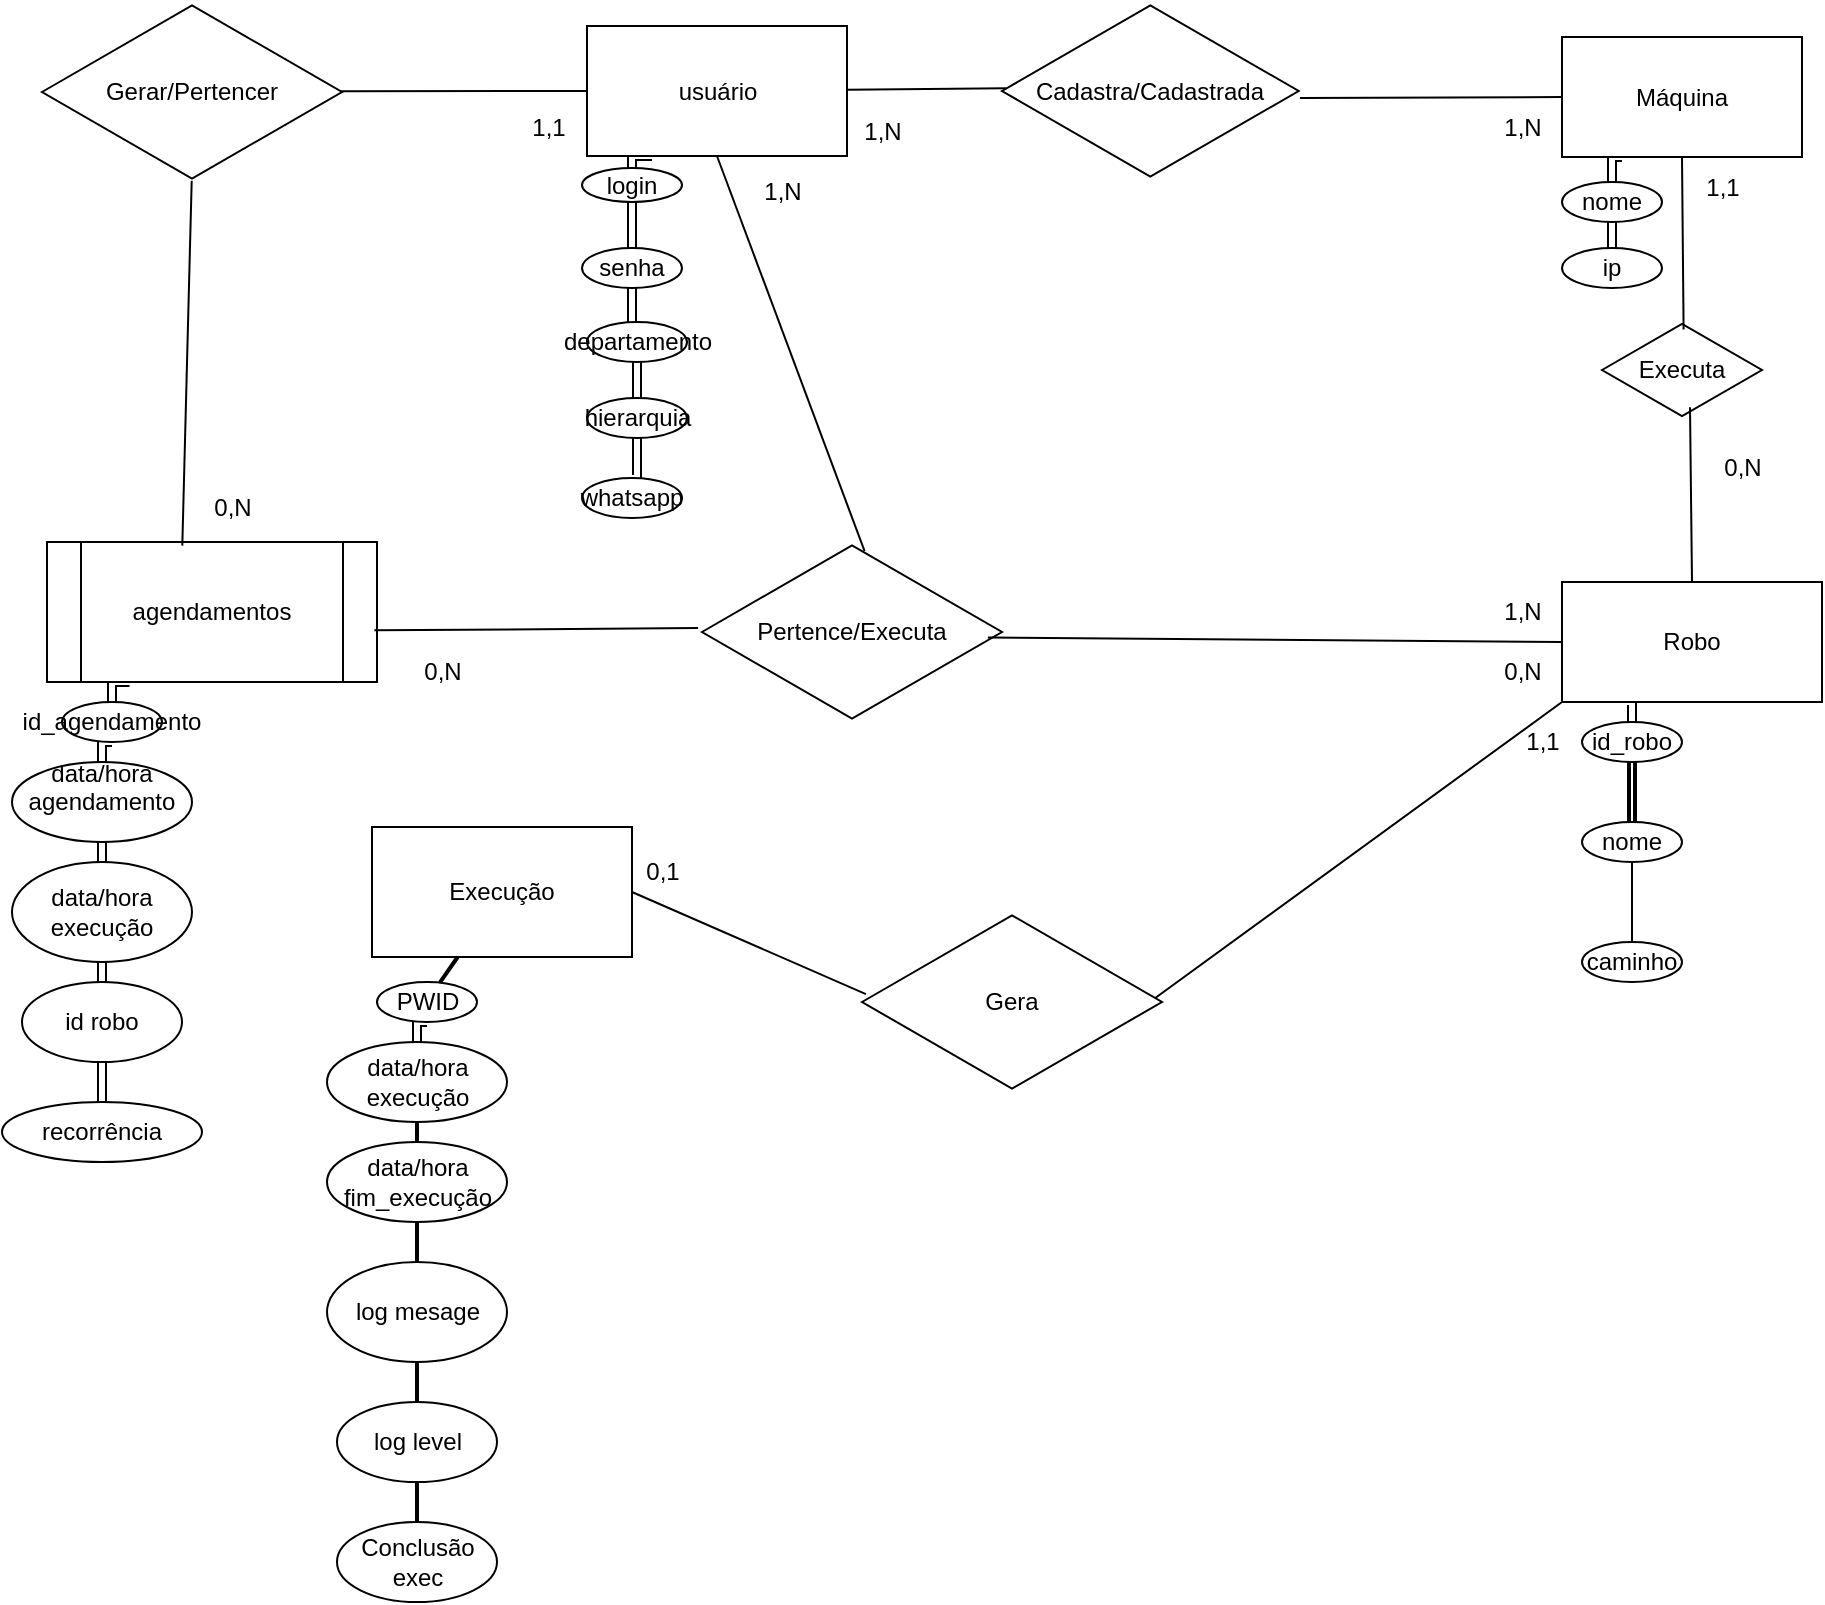 <mxfile version="26.2.14">
  <diagram name="Page-1" id="9PYuxFuRiP1k1_slXpGF">
    <mxGraphModel dx="1426" dy="777" grid="1" gridSize="10" guides="1" tooltips="1" connect="1" arrows="1" fold="1" page="1" pageScale="1" pageWidth="850" pageHeight="1100" math="0" shadow="0">
      <root>
        <mxCell id="0" />
        <mxCell id="1" parent="0" />
        <mxCell id="7DeStMm2mlKRKFDFG0CM-24" style="edgeStyle=orthogonalEdgeStyle;shape=link;rounded=0;orthogonalLoop=1;jettySize=auto;html=1;exitX=0.25;exitY=1;exitDx=0;exitDy=0;entryX=0.5;entryY=0;entryDx=0;entryDy=0;width=4;" edge="1" parent="1" source="cppxRdKY1c74pizGXOIA-1" target="7DeStMm2mlKRKFDFG0CM-11">
          <mxGeometry relative="1" as="geometry" />
        </mxCell>
        <mxCell id="7DeStMm2mlKRKFDFG0CM-43" style="edgeStyle=none;shape=link;rounded=0;orthogonalLoop=1;jettySize=auto;html=1;exitX=0;exitY=1;exitDx=0;exitDy=0;width=0;entryX=0.95;entryY=0.511;entryDx=0;entryDy=0;entryPerimeter=0;" edge="1" parent="1" source="cppxRdKY1c74pizGXOIA-1" target="7DeStMm2mlKRKFDFG0CM-44">
          <mxGeometry relative="1" as="geometry">
            <mxPoint x="620" y="580" as="targetPoint" />
          </mxGeometry>
        </mxCell>
        <mxCell id="cppxRdKY1c74pizGXOIA-1" value="Robo" style="rounded=0;whiteSpace=wrap;html=1;" parent="1" vertex="1">
          <mxGeometry x="830" y="420" width="130" height="60" as="geometry" />
        </mxCell>
        <mxCell id="7DeStMm2mlKRKFDFG0CM-34" style="edgeStyle=orthogonalEdgeStyle;shape=link;rounded=0;orthogonalLoop=1;jettySize=auto;html=1;exitX=0.25;exitY=1;exitDx=0;exitDy=0;entryX=0.5;entryY=0;entryDx=0;entryDy=0;" edge="1" parent="1" source="cppxRdKY1c74pizGXOIA-2" target="7DeStMm2mlKRKFDFG0CM-1">
          <mxGeometry relative="1" as="geometry" />
        </mxCell>
        <mxCell id="cppxRdKY1c74pizGXOIA-2" value="usuário" style="rounded=0;whiteSpace=wrap;html=1;" parent="1" vertex="1">
          <mxGeometry x="342.5" y="142" width="130" height="65" as="geometry" />
        </mxCell>
        <mxCell id="7DeStMm2mlKRKFDFG0CM-23" style="edgeStyle=orthogonalEdgeStyle;shape=link;rounded=0;orthogonalLoop=1;jettySize=auto;html=1;exitX=0.25;exitY=1;exitDx=0;exitDy=0;entryX=0.5;entryY=0;entryDx=0;entryDy=0;" edge="1" parent="1" source="d1ruQ-8fyaiIGcKiA7xt-10" target="7DeStMm2mlKRKFDFG0CM-13">
          <mxGeometry relative="1" as="geometry" />
        </mxCell>
        <mxCell id="d1ruQ-8fyaiIGcKiA7xt-10" value="agendamentos" style="shape=process;whiteSpace=wrap;html=1;backgroundOutline=1;" parent="1" vertex="1">
          <mxGeometry x="72.5" y="400" width="165" height="70" as="geometry" />
        </mxCell>
        <mxCell id="d1ruQ-8fyaiIGcKiA7xt-16" value="Pertence/Executa" style="html=1;whiteSpace=wrap;aspect=fixed;shape=isoRectangle;" parent="1" vertex="1">
          <mxGeometry x="400" y="400" width="150" height="90" as="geometry" />
        </mxCell>
        <mxCell id="NYRJeXROjjGhSCPkvIYM-3" value="Gerar/Pertencer" style="html=1;whiteSpace=wrap;aspect=fixed;shape=isoRectangle;" parent="1" vertex="1">
          <mxGeometry x="70" y="130" width="150" height="90" as="geometry" />
        </mxCell>
        <mxCell id="NYRJeXROjjGhSCPkvIYM-8" value="0,N" style="text;html=1;align=center;verticalAlign=middle;resizable=0;points=[];autosize=1;strokeColor=none;fillColor=none;" parent="1" vertex="1">
          <mxGeometry x="145" y="368" width="40" height="30" as="geometry" />
        </mxCell>
        <mxCell id="NYRJeXROjjGhSCPkvIYM-9" value="1,1" style="text;html=1;align=center;verticalAlign=middle;resizable=0;points=[];autosize=1;strokeColor=none;fillColor=none;" parent="1" vertex="1">
          <mxGeometry x="302.5" y="177.5" width="40" height="30" as="geometry" />
        </mxCell>
        <mxCell id="NYRJeXROjjGhSCPkvIYM-12" value="0,N" style="text;html=1;align=center;verticalAlign=middle;resizable=0;points=[];autosize=1;strokeColor=none;fillColor=none;" parent="1" vertex="1">
          <mxGeometry x="250" y="450" width="40" height="30" as="geometry" />
        </mxCell>
        <mxCell id="NYRJeXROjjGhSCPkvIYM-14" value="1,N" style="text;html=1;align=center;verticalAlign=middle;resizable=0;points=[];autosize=1;strokeColor=none;fillColor=none;" parent="1" vertex="1">
          <mxGeometry x="790" y="420" width="40" height="30" as="geometry" />
        </mxCell>
        <mxCell id="7DeStMm2mlKRKFDFG0CM-39" style="edgeStyle=orthogonalEdgeStyle;shape=link;rounded=0;orthogonalLoop=1;jettySize=auto;html=1;exitX=0.25;exitY=1;exitDx=0;exitDy=0;entryX=0.5;entryY=0;entryDx=0;entryDy=0;" edge="1" parent="1" source="3Id7y2MSzYPGMhcLLkv3-3" target="7DeStMm2mlKRKFDFG0CM-7">
          <mxGeometry relative="1" as="geometry" />
        </mxCell>
        <mxCell id="3Id7y2MSzYPGMhcLLkv3-3" value="Máquina" style="rounded=0;whiteSpace=wrap;html=1;" parent="1" vertex="1">
          <mxGeometry x="830" y="147.5" width="120" height="60" as="geometry" />
        </mxCell>
        <mxCell id="3Id7y2MSzYPGMhcLLkv3-4" value="Cadastra/Cadastrada" style="html=1;whiteSpace=wrap;aspect=fixed;shape=isoRectangle;" parent="1" vertex="1">
          <mxGeometry x="550" y="130" width="148.34" height="89" as="geometry" />
        </mxCell>
        <mxCell id="3Id7y2MSzYPGMhcLLkv3-6" value="" style="endArrow=none;html=1;rounded=0;exitX=0.995;exitY=0.496;exitDx=0;exitDy=0;exitPerimeter=0;entryX=0;entryY=0.5;entryDx=0;entryDy=0;" parent="1" source="NYRJeXROjjGhSCPkvIYM-3" target="cppxRdKY1c74pizGXOIA-2" edge="1">
          <mxGeometry width="50" height="50" relative="1" as="geometry">
            <mxPoint x="380" y="-80" as="sourcePoint" />
            <mxPoint x="430" y="-130" as="targetPoint" />
          </mxGeometry>
        </mxCell>
        <mxCell id="3Id7y2MSzYPGMhcLLkv3-7" value="" style="endArrow=none;html=1;rounded=0;entryX=0.499;entryY=0.993;entryDx=0;entryDy=0;entryPerimeter=0;exitX=0.41;exitY=0.026;exitDx=0;exitDy=0;exitPerimeter=0;" parent="1" source="d1ruQ-8fyaiIGcKiA7xt-10" target="NYRJeXROjjGhSCPkvIYM-3" edge="1">
          <mxGeometry width="50" height="50" relative="1" as="geometry">
            <mxPoint x="60" y="320" as="sourcePoint" />
            <mxPoint x="110" y="270" as="targetPoint" />
          </mxGeometry>
        </mxCell>
        <mxCell id="3Id7y2MSzYPGMhcLLkv3-8" value="" style="endArrow=none;html=1;rounded=0;entryX=0;entryY=0.5;entryDx=0;entryDy=0;exitX=0.953;exitY=0.531;exitDx=0;exitDy=0;exitPerimeter=0;" parent="1" source="d1ruQ-8fyaiIGcKiA7xt-16" target="cppxRdKY1c74pizGXOIA-1" edge="1">
          <mxGeometry width="50" height="50" relative="1" as="geometry">
            <mxPoint x="380" y="320" as="sourcePoint" />
            <mxPoint x="430" y="270" as="targetPoint" />
          </mxGeometry>
        </mxCell>
        <mxCell id="3Id7y2MSzYPGMhcLLkv3-10" value="" style="endArrow=none;html=1;rounded=0;exitX=0.992;exitY=0.631;exitDx=0;exitDy=0;exitPerimeter=0;entryX=-0.013;entryY=0.478;entryDx=0;entryDy=0;entryPerimeter=0;" parent="1" source="d1ruQ-8fyaiIGcKiA7xt-10" target="d1ruQ-8fyaiIGcKiA7xt-16" edge="1">
          <mxGeometry width="50" height="50" relative="1" as="geometry">
            <mxPoint x="390" y="330" as="sourcePoint" />
            <mxPoint x="410" y="320" as="targetPoint" />
            <Array as="points" />
          </mxGeometry>
        </mxCell>
        <mxCell id="3Id7y2MSzYPGMhcLLkv3-11" value="" style="endArrow=none;html=1;rounded=0;exitX=0.542;exitY=0.051;exitDx=0;exitDy=0;exitPerimeter=0;entryX=0.5;entryY=1;entryDx=0;entryDy=0;" parent="1" source="d1ruQ-8fyaiIGcKiA7xt-16" target="cppxRdKY1c74pizGXOIA-2" edge="1">
          <mxGeometry width="50" height="50" relative="1" as="geometry">
            <mxPoint x="390" y="330" as="sourcePoint" />
            <mxPoint x="360" y="230" as="targetPoint" />
          </mxGeometry>
        </mxCell>
        <mxCell id="3Id7y2MSzYPGMhcLLkv3-12" value="" style="endArrow=none;html=1;rounded=0;entryX=0.015;entryY=0.485;entryDx=0;entryDy=0;entryPerimeter=0;" parent="1" source="cppxRdKY1c74pizGXOIA-2" target="3Id7y2MSzYPGMhcLLkv3-4" edge="1">
          <mxGeometry width="50" height="50" relative="1" as="geometry">
            <mxPoint x="470" y="173" as="sourcePoint" />
            <mxPoint x="450" y="290" as="targetPoint" />
          </mxGeometry>
        </mxCell>
        <mxCell id="3Id7y2MSzYPGMhcLLkv3-13" value="" style="endArrow=none;html=1;rounded=0;exitX=0;exitY=0.5;exitDx=0;exitDy=0;" parent="1" source="3Id7y2MSzYPGMhcLLkv3-3" edge="1">
          <mxGeometry width="50" height="50" relative="1" as="geometry">
            <mxPoint x="410" y="350" as="sourcePoint" />
            <mxPoint x="699" y="178" as="targetPoint" />
          </mxGeometry>
        </mxCell>
        <mxCell id="3Id7y2MSzYPGMhcLLkv3-14" value="Executa" style="html=1;whiteSpace=wrap;aspect=fixed;shape=isoRectangle;" parent="1" vertex="1">
          <mxGeometry x="850" y="290" width="80" height="48" as="geometry" />
        </mxCell>
        <mxCell id="3Id7y2MSzYPGMhcLLkv3-15" value="" style="endArrow=none;html=1;rounded=0;entryX=0.5;entryY=1;entryDx=0;entryDy=0;exitX=0.51;exitY=0.079;exitDx=0;exitDy=0;exitPerimeter=0;" parent="1" source="3Id7y2MSzYPGMhcLLkv3-14" target="3Id7y2MSzYPGMhcLLkv3-3" edge="1">
          <mxGeometry width="50" height="50" relative="1" as="geometry">
            <mxPoint x="590" y="290" as="sourcePoint" />
            <mxPoint x="640" y="240" as="targetPoint" />
          </mxGeometry>
        </mxCell>
        <mxCell id="3Id7y2MSzYPGMhcLLkv3-17" value="" style="endArrow=none;html=1;rounded=0;exitX=0.5;exitY=0;exitDx=0;exitDy=0;entryX=0.55;entryY=0.888;entryDx=0;entryDy=0;entryPerimeter=0;" parent="1" source="cppxRdKY1c74pizGXOIA-1" target="3Id7y2MSzYPGMhcLLkv3-14" edge="1">
          <mxGeometry width="50" height="50" relative="1" as="geometry">
            <mxPoint x="680" y="390" as="sourcePoint" />
            <mxPoint x="730" y="339" as="targetPoint" />
          </mxGeometry>
        </mxCell>
        <mxCell id="3Id7y2MSzYPGMhcLLkv3-19" value="0,N" style="text;html=1;align=center;verticalAlign=middle;resizable=0;points=[];autosize=1;strokeColor=none;fillColor=none;" parent="1" vertex="1">
          <mxGeometry x="790" y="450" width="40" height="30" as="geometry" />
        </mxCell>
        <mxCell id="3Id7y2MSzYPGMhcLLkv3-20" value="1,N" style="text;html=1;align=center;verticalAlign=middle;resizable=0;points=[];autosize=1;strokeColor=none;fillColor=none;" parent="1" vertex="1">
          <mxGeometry x="790" y="177.5" width="40" height="30" as="geometry" />
        </mxCell>
        <mxCell id="3Id7y2MSzYPGMhcLLkv3-22" value="1,N" style="text;html=1;align=center;verticalAlign=middle;resizable=0;points=[];autosize=1;strokeColor=none;fillColor=none;" parent="1" vertex="1">
          <mxGeometry x="470" y="180" width="40" height="30" as="geometry" />
        </mxCell>
        <mxCell id="3Id7y2MSzYPGMhcLLkv3-23" value="0,N" style="text;html=1;align=center;verticalAlign=middle;resizable=0;points=[];autosize=1;strokeColor=none;fillColor=none;" parent="1" vertex="1">
          <mxGeometry x="900" y="348" width="40" height="30" as="geometry" />
        </mxCell>
        <mxCell id="3Id7y2MSzYPGMhcLLkv3-24" value="1,1" style="text;html=1;align=center;verticalAlign=middle;resizable=0;points=[];autosize=1;strokeColor=none;fillColor=none;" parent="1" vertex="1">
          <mxGeometry x="890" y="208" width="40" height="30" as="geometry" />
        </mxCell>
        <mxCell id="3Id7y2MSzYPGMhcLLkv3-25" value="1,N" style="text;html=1;align=center;verticalAlign=middle;resizable=0;points=[];autosize=1;strokeColor=none;fillColor=none;" parent="1" vertex="1">
          <mxGeometry x="420" y="210" width="40" height="30" as="geometry" />
        </mxCell>
        <mxCell id="7DeStMm2mlKRKFDFG0CM-35" style="edgeStyle=orthogonalEdgeStyle;shape=link;rounded=0;orthogonalLoop=1;jettySize=auto;html=1;entryX=0.5;entryY=0;entryDx=0;entryDy=0;" edge="1" parent="1" source="7DeStMm2mlKRKFDFG0CM-1" target="7DeStMm2mlKRKFDFG0CM-2">
          <mxGeometry relative="1" as="geometry" />
        </mxCell>
        <mxCell id="7DeStMm2mlKRKFDFG0CM-1" value="login" style="ellipse;whiteSpace=wrap;html=1;" vertex="1" parent="1">
          <mxGeometry x="340" y="213" width="50" height="17" as="geometry" />
        </mxCell>
        <mxCell id="7DeStMm2mlKRKFDFG0CM-36" style="edgeStyle=orthogonalEdgeStyle;shape=link;rounded=0;orthogonalLoop=1;jettySize=auto;html=1;entryX=0.5;entryY=0;entryDx=0;entryDy=0;" edge="1" parent="1" source="7DeStMm2mlKRKFDFG0CM-2" target="7DeStMm2mlKRKFDFG0CM-3">
          <mxGeometry relative="1" as="geometry" />
        </mxCell>
        <mxCell id="7DeStMm2mlKRKFDFG0CM-2" value="senha" style="ellipse;whiteSpace=wrap;html=1;" vertex="1" parent="1">
          <mxGeometry x="340" y="253" width="50" height="20" as="geometry" />
        </mxCell>
        <mxCell id="7DeStMm2mlKRKFDFG0CM-37" style="edgeStyle=orthogonalEdgeStyle;shape=link;rounded=0;orthogonalLoop=1;jettySize=auto;html=1;entryX=0.5;entryY=0;entryDx=0;entryDy=0;" edge="1" parent="1" source="7DeStMm2mlKRKFDFG0CM-3" target="7DeStMm2mlKRKFDFG0CM-4">
          <mxGeometry relative="1" as="geometry" />
        </mxCell>
        <mxCell id="7DeStMm2mlKRKFDFG0CM-3" value="departamento" style="ellipse;whiteSpace=wrap;html=1;" vertex="1" parent="1">
          <mxGeometry x="342.5" y="290" width="50" height="20" as="geometry" />
        </mxCell>
        <mxCell id="7DeStMm2mlKRKFDFG0CM-38" style="edgeStyle=orthogonalEdgeStyle;shape=link;rounded=0;orthogonalLoop=1;jettySize=auto;html=1;entryX=0.5;entryY=0;entryDx=0;entryDy=0;" edge="1" parent="1" source="7DeStMm2mlKRKFDFG0CM-4" target="7DeStMm2mlKRKFDFG0CM-5">
          <mxGeometry relative="1" as="geometry" />
        </mxCell>
        <mxCell id="7DeStMm2mlKRKFDFG0CM-4" value="hierarquia" style="ellipse;whiteSpace=wrap;html=1;" vertex="1" parent="1">
          <mxGeometry x="342.5" y="328" width="50" height="20" as="geometry" />
        </mxCell>
        <mxCell id="7DeStMm2mlKRKFDFG0CM-5" value="whatsapp" style="ellipse;whiteSpace=wrap;html=1;" vertex="1" parent="1">
          <mxGeometry x="340" y="368" width="50" height="20" as="geometry" />
        </mxCell>
        <mxCell id="7DeStMm2mlKRKFDFG0CM-41" style="edgeStyle=orthogonalEdgeStyle;shape=link;rounded=0;orthogonalLoop=1;jettySize=auto;html=1;entryX=0.5;entryY=0;entryDx=0;entryDy=0;" edge="1" parent="1" source="7DeStMm2mlKRKFDFG0CM-7" target="7DeStMm2mlKRKFDFG0CM-8">
          <mxGeometry relative="1" as="geometry" />
        </mxCell>
        <mxCell id="7DeStMm2mlKRKFDFG0CM-7" value="nome" style="ellipse;whiteSpace=wrap;html=1;" vertex="1" parent="1">
          <mxGeometry x="830" y="220" width="50" height="20" as="geometry" />
        </mxCell>
        <mxCell id="7DeStMm2mlKRKFDFG0CM-8" value="ip" style="ellipse;whiteSpace=wrap;html=1;" vertex="1" parent="1">
          <mxGeometry x="830" y="253" width="50" height="20" as="geometry" />
        </mxCell>
        <mxCell id="7DeStMm2mlKRKFDFG0CM-28" style="edgeStyle=orthogonalEdgeStyle;shape=link;rounded=0;orthogonalLoop=1;jettySize=auto;html=1;entryX=0.5;entryY=1;entryDx=0;entryDy=0;" edge="1" parent="1" source="7DeStMm2mlKRKFDFG0CM-9" target="7DeStMm2mlKRKFDFG0CM-11">
          <mxGeometry relative="1" as="geometry" />
        </mxCell>
        <mxCell id="7DeStMm2mlKRKFDFG0CM-31" value="" style="edgeStyle=orthogonalEdgeStyle;shape=link;rounded=0;orthogonalLoop=1;jettySize=auto;html=1;width=-2;" edge="1" parent="1" source="7DeStMm2mlKRKFDFG0CM-9" target="7DeStMm2mlKRKFDFG0CM-11">
          <mxGeometry relative="1" as="geometry" />
        </mxCell>
        <mxCell id="7DeStMm2mlKRKFDFG0CM-9" value="nome" style="ellipse;whiteSpace=wrap;html=1;" vertex="1" parent="1">
          <mxGeometry x="840" y="540" width="50" height="20" as="geometry" />
        </mxCell>
        <mxCell id="7DeStMm2mlKRKFDFG0CM-32" style="edgeStyle=orthogonalEdgeStyle;shape=link;rounded=0;orthogonalLoop=1;jettySize=auto;html=1;entryX=0.5;entryY=1;entryDx=0;entryDy=0;width=0;" edge="1" parent="1" source="7DeStMm2mlKRKFDFG0CM-10" target="7DeStMm2mlKRKFDFG0CM-9">
          <mxGeometry relative="1" as="geometry" />
        </mxCell>
        <mxCell id="7DeStMm2mlKRKFDFG0CM-10" value="caminho" style="ellipse;whiteSpace=wrap;html=1;" vertex="1" parent="1">
          <mxGeometry x="840" y="600" width="50" height="20" as="geometry" />
        </mxCell>
        <mxCell id="7DeStMm2mlKRKFDFG0CM-11" value="id_robo" style="ellipse;whiteSpace=wrap;html=1;" vertex="1" parent="1">
          <mxGeometry x="840" y="490" width="50" height="20" as="geometry" />
        </mxCell>
        <mxCell id="7DeStMm2mlKRKFDFG0CM-22" style="edgeStyle=orthogonalEdgeStyle;shape=link;rounded=0;orthogonalLoop=1;jettySize=auto;html=1;exitX=0.5;exitY=1;exitDx=0;exitDy=0;entryX=0.5;entryY=0;entryDx=0;entryDy=0;" edge="1" parent="1" source="7DeStMm2mlKRKFDFG0CM-13" target="7DeStMm2mlKRKFDFG0CM-14">
          <mxGeometry relative="1" as="geometry" />
        </mxCell>
        <mxCell id="7DeStMm2mlKRKFDFG0CM-13" value="id_agendamento" style="ellipse;whiteSpace=wrap;html=1;" vertex="1" parent="1">
          <mxGeometry x="80" y="480" width="50" height="20" as="geometry" />
        </mxCell>
        <mxCell id="7DeStMm2mlKRKFDFG0CM-21" style="edgeStyle=orthogonalEdgeStyle;shape=link;rounded=0;orthogonalLoop=1;jettySize=auto;html=1;exitX=0.5;exitY=1;exitDx=0;exitDy=0;entryX=0.5;entryY=0;entryDx=0;entryDy=0;" edge="1" parent="1" source="7DeStMm2mlKRKFDFG0CM-14" target="7DeStMm2mlKRKFDFG0CM-15">
          <mxGeometry relative="1" as="geometry" />
        </mxCell>
        <mxCell id="7DeStMm2mlKRKFDFG0CM-14" value="data/hora agendamento&lt;div&gt;&lt;br&gt;&lt;/div&gt;" style="ellipse;whiteSpace=wrap;html=1;" vertex="1" parent="1">
          <mxGeometry x="55" y="510" width="90" height="40" as="geometry" />
        </mxCell>
        <mxCell id="7DeStMm2mlKRKFDFG0CM-20" style="edgeStyle=orthogonalEdgeStyle;shape=link;rounded=0;orthogonalLoop=1;jettySize=auto;html=1;exitX=0.5;exitY=1;exitDx=0;exitDy=0;entryX=0.5;entryY=0;entryDx=0;entryDy=0;" edge="1" parent="1" source="7DeStMm2mlKRKFDFG0CM-15" target="7DeStMm2mlKRKFDFG0CM-16">
          <mxGeometry relative="1" as="geometry" />
        </mxCell>
        <mxCell id="7DeStMm2mlKRKFDFG0CM-15" value="data/hora execução" style="ellipse;whiteSpace=wrap;html=1;" vertex="1" parent="1">
          <mxGeometry x="55" y="560" width="90" height="50" as="geometry" />
        </mxCell>
        <mxCell id="7DeStMm2mlKRKFDFG0CM-16" value="&lt;div&gt;id robo&lt;/div&gt;" style="ellipse;whiteSpace=wrap;html=1;" vertex="1" parent="1">
          <mxGeometry x="60" y="620" width="80" height="40" as="geometry" />
        </mxCell>
        <mxCell id="7DeStMm2mlKRKFDFG0CM-19" style="edgeStyle=orthogonalEdgeStyle;shape=link;rounded=0;orthogonalLoop=1;jettySize=auto;html=1;exitX=0.5;exitY=0;exitDx=0;exitDy=0;entryX=0.5;entryY=1;entryDx=0;entryDy=0;" edge="1" parent="1" source="7DeStMm2mlKRKFDFG0CM-17" target="7DeStMm2mlKRKFDFG0CM-16">
          <mxGeometry relative="1" as="geometry" />
        </mxCell>
        <mxCell id="7DeStMm2mlKRKFDFG0CM-17" value="recorrência" style="ellipse;whiteSpace=wrap;html=1;" vertex="1" parent="1">
          <mxGeometry x="50" y="680" width="100" height="30" as="geometry" />
        </mxCell>
        <mxCell id="7DeStMm2mlKRKFDFG0CM-45" style="edgeStyle=none;shape=link;rounded=0;orthogonalLoop=1;jettySize=auto;html=1;width=0;entryX=1;entryY=0.5;entryDx=0;entryDy=0;exitX=0.013;exitY=0.456;exitDx=0;exitDy=0;exitPerimeter=0;" edge="1" parent="1" source="7DeStMm2mlKRKFDFG0CM-44" target="7DeStMm2mlKRKFDFG0CM-46">
          <mxGeometry relative="1" as="geometry">
            <mxPoint x="370" y="575" as="targetPoint" />
          </mxGeometry>
        </mxCell>
        <mxCell id="7DeStMm2mlKRKFDFG0CM-44" value="Gera" style="html=1;whiteSpace=wrap;aspect=fixed;shape=isoRectangle;" vertex="1" parent="1">
          <mxGeometry x="480" y="585" width="150" height="90" as="geometry" />
        </mxCell>
        <mxCell id="7DeStMm2mlKRKFDFG0CM-46" value="Execução" style="rounded=0;whiteSpace=wrap;html=1;" vertex="1" parent="1">
          <mxGeometry x="235" y="542.5" width="130" height="65" as="geometry" />
        </mxCell>
        <mxCell id="7DeStMm2mlKRKFDFG0CM-47" style="edgeStyle=orthogonalEdgeStyle;shape=link;rounded=0;orthogonalLoop=1;jettySize=auto;html=1;exitX=0.5;exitY=1;exitDx=0;exitDy=0;entryX=0.5;entryY=0;entryDx=0;entryDy=0;" edge="1" parent="1" source="7DeStMm2mlKRKFDFG0CM-48" target="7DeStMm2mlKRKFDFG0CM-50">
          <mxGeometry relative="1" as="geometry" />
        </mxCell>
        <mxCell id="7DeStMm2mlKRKFDFG0CM-55" style="edgeStyle=none;shape=link;rounded=0;orthogonalLoop=1;jettySize=auto;html=1;width=1;" edge="1" parent="1" source="7DeStMm2mlKRKFDFG0CM-48" target="7DeStMm2mlKRKFDFG0CM-46">
          <mxGeometry relative="1" as="geometry" />
        </mxCell>
        <mxCell id="7DeStMm2mlKRKFDFG0CM-48" value="PWID" style="ellipse;whiteSpace=wrap;html=1;" vertex="1" parent="1">
          <mxGeometry x="237.5" y="620" width="50" height="20" as="geometry" />
        </mxCell>
        <mxCell id="7DeStMm2mlKRKFDFG0CM-68" style="edgeStyle=none;shape=link;rounded=0;orthogonalLoop=1;jettySize=auto;html=1;exitX=0.5;exitY=1;exitDx=0;exitDy=0;width=1;" edge="1" parent="1" source="7DeStMm2mlKRKFDFG0CM-50" target="7DeStMm2mlKRKFDFG0CM-67">
          <mxGeometry relative="1" as="geometry" />
        </mxCell>
        <mxCell id="7DeStMm2mlKRKFDFG0CM-50" value="data/hora execução" style="ellipse;whiteSpace=wrap;html=1;" vertex="1" parent="1">
          <mxGeometry x="212.5" y="650" width="90" height="40" as="geometry" />
        </mxCell>
        <mxCell id="7DeStMm2mlKRKFDFG0CM-51" style="edgeStyle=orthogonalEdgeStyle;shape=link;rounded=0;orthogonalLoop=1;jettySize=auto;html=1;exitX=0.5;exitY=1;exitDx=0;exitDy=0;entryX=0.5;entryY=0;entryDx=0;entryDy=0;width=1;" edge="1" parent="1" source="7DeStMm2mlKRKFDFG0CM-52" target="7DeStMm2mlKRKFDFG0CM-53">
          <mxGeometry relative="1" as="geometry" />
        </mxCell>
        <mxCell id="7DeStMm2mlKRKFDFG0CM-52" value="log mesage" style="ellipse;whiteSpace=wrap;html=1;" vertex="1" parent="1">
          <mxGeometry x="212.5" y="760" width="90" height="50" as="geometry" />
        </mxCell>
        <mxCell id="7DeStMm2mlKRKFDFG0CM-53" value="&lt;div&gt;log level&lt;/div&gt;" style="ellipse;whiteSpace=wrap;html=1;" vertex="1" parent="1">
          <mxGeometry x="217.5" y="830" width="80" height="40" as="geometry" />
        </mxCell>
        <mxCell id="7DeStMm2mlKRKFDFG0CM-54" style="edgeStyle=orthogonalEdgeStyle;shape=link;rounded=0;orthogonalLoop=1;jettySize=auto;html=1;exitX=0.5;exitY=0;exitDx=0;exitDy=0;entryX=0.5;entryY=1;entryDx=0;entryDy=0;width=-1;" edge="1" parent="1" target="7DeStMm2mlKRKFDFG0CM-53" source="7DeStMm2mlKRKFDFG0CM-64">
          <mxGeometry relative="1" as="geometry">
            <mxPoint x="257.5" y="820" as="sourcePoint" />
          </mxGeometry>
        </mxCell>
        <mxCell id="7DeStMm2mlKRKFDFG0CM-64" value="Conclusão exec" style="ellipse;whiteSpace=wrap;html=1;" vertex="1" parent="1">
          <mxGeometry x="217.5" y="890" width="80" height="40" as="geometry" />
        </mxCell>
        <mxCell id="7DeStMm2mlKRKFDFG0CM-65" value="0,1" style="text;html=1;align=center;verticalAlign=middle;resizable=0;points=[];autosize=1;strokeColor=none;fillColor=none;" vertex="1" parent="1">
          <mxGeometry x="360" y="550" width="40" height="30" as="geometry" />
        </mxCell>
        <mxCell id="7DeStMm2mlKRKFDFG0CM-66" value="1,1" style="text;html=1;align=center;verticalAlign=middle;resizable=0;points=[];autosize=1;strokeColor=none;fillColor=none;" vertex="1" parent="1">
          <mxGeometry x="800" y="485" width="40" height="30" as="geometry" />
        </mxCell>
        <mxCell id="7DeStMm2mlKRKFDFG0CM-69" style="edgeStyle=none;shape=link;rounded=0;orthogonalLoop=1;jettySize=auto;html=1;entryX=0.5;entryY=0;entryDx=0;entryDy=0;width=-1;" edge="1" parent="1" source="7DeStMm2mlKRKFDFG0CM-67" target="7DeStMm2mlKRKFDFG0CM-52">
          <mxGeometry relative="1" as="geometry" />
        </mxCell>
        <mxCell id="7DeStMm2mlKRKFDFG0CM-67" value="data/hora fim_execução" style="ellipse;whiteSpace=wrap;html=1;" vertex="1" parent="1">
          <mxGeometry x="212.5" y="700" width="90" height="40" as="geometry" />
        </mxCell>
      </root>
    </mxGraphModel>
  </diagram>
</mxfile>
